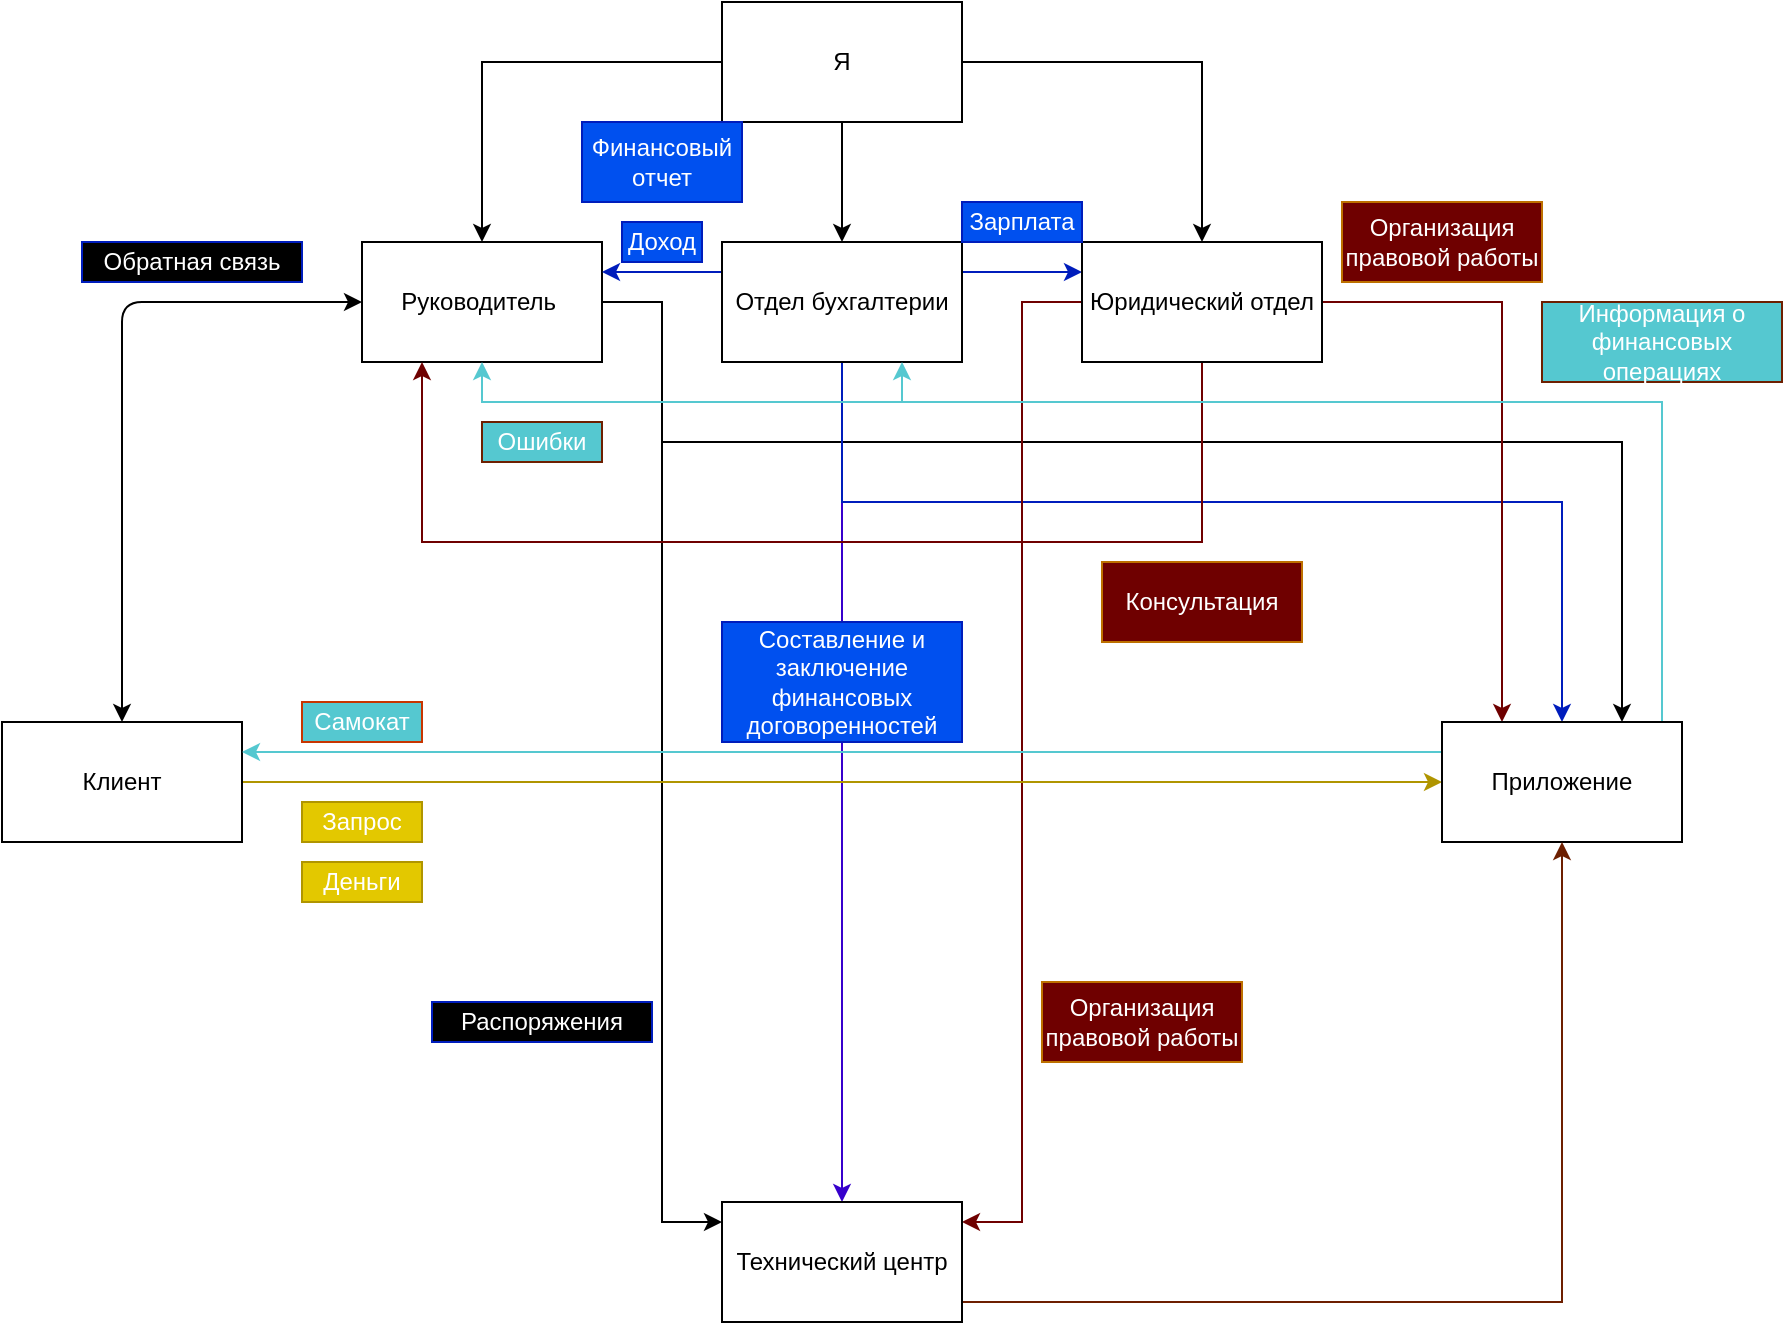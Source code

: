 <mxfile version="13.9.6" type="github">
  <diagram id="vhNA32yhA7gt9Mvv8yJN" name="Страница 1">
    <mxGraphModel dx="2249" dy="705" grid="1" gridSize="10" guides="1" tooltips="1" connect="1" arrows="1" fold="1" page="1" pageScale="1" pageWidth="827" pageHeight="1169" math="0" shadow="0">
      <root>
        <mxCell id="0" />
        <mxCell id="1" parent="0" />
        <mxCell id="5R2O_VC241QUrDr7r4t_-8" style="edgeStyle=orthogonalEdgeStyle;rounded=0;orthogonalLoop=1;jettySize=auto;html=1;entryX=0.5;entryY=0;entryDx=0;entryDy=0;" parent="1" source="5R2O_VC241QUrDr7r4t_-1" target="5R2O_VC241QUrDr7r4t_-2" edge="1">
          <mxGeometry relative="1" as="geometry" />
        </mxCell>
        <mxCell id="5R2O_VC241QUrDr7r4t_-9" style="edgeStyle=orthogonalEdgeStyle;rounded=0;orthogonalLoop=1;jettySize=auto;html=1;entryX=0.5;entryY=0;entryDx=0;entryDy=0;" parent="1" source="5R2O_VC241QUrDr7r4t_-1" target="5R2O_VC241QUrDr7r4t_-3" edge="1">
          <mxGeometry relative="1" as="geometry" />
        </mxCell>
        <mxCell id="5R2O_VC241QUrDr7r4t_-10" style="edgeStyle=orthogonalEdgeStyle;rounded=0;orthogonalLoop=1;jettySize=auto;html=1;entryX=0.5;entryY=0;entryDx=0;entryDy=0;" parent="1" source="5R2O_VC241QUrDr7r4t_-1" target="5R2O_VC241QUrDr7r4t_-4" edge="1">
          <mxGeometry relative="1" as="geometry" />
        </mxCell>
        <mxCell id="5R2O_VC241QUrDr7r4t_-1" value="Я" style="rounded=0;whiteSpace=wrap;html=1;" parent="1" vertex="1">
          <mxGeometry x="320" y="40" width="120" height="60" as="geometry" />
        </mxCell>
        <mxCell id="5R2O_VC241QUrDr7r4t_-13" style="edgeStyle=orthogonalEdgeStyle;rounded=0;orthogonalLoop=1;jettySize=auto;html=1;" parent="1" source="5R2O_VC241QUrDr7r4t_-2" target="5R2O_VC241QUrDr7r4t_-7" edge="1">
          <mxGeometry relative="1" as="geometry">
            <Array as="points">
              <mxPoint x="290" y="190" />
              <mxPoint x="290" y="650" />
            </Array>
          </mxGeometry>
        </mxCell>
        <mxCell id="5R2O_VC241QUrDr7r4t_-23" style="edgeStyle=orthogonalEdgeStyle;rounded=0;orthogonalLoop=1;jettySize=auto;html=1;entryX=0.75;entryY=0;entryDx=0;entryDy=0;" parent="1" source="5R2O_VC241QUrDr7r4t_-2" target="5R2O_VC241QUrDr7r4t_-6" edge="1">
          <mxGeometry relative="1" as="geometry">
            <Array as="points">
              <mxPoint x="290" y="190" />
              <mxPoint x="290" y="260" />
              <mxPoint x="770" y="260" />
            </Array>
          </mxGeometry>
        </mxCell>
        <mxCell id="5R2O_VC241QUrDr7r4t_-2" value="Руководитель&amp;nbsp;" style="rounded=0;whiteSpace=wrap;html=1;" parent="1" vertex="1">
          <mxGeometry x="140" y="160" width="120" height="60" as="geometry" />
        </mxCell>
        <mxCell id="5R2O_VC241QUrDr7r4t_-12" style="edgeStyle=orthogonalEdgeStyle;rounded=0;orthogonalLoop=1;jettySize=auto;html=1;entryX=0.5;entryY=0;entryDx=0;entryDy=0;fillColor=#6a00ff;strokeColor=#3700CC;" parent="1" source="5R2O_VC241QUrDr7r4t_-3" target="5R2O_VC241QUrDr7r4t_-7" edge="1">
          <mxGeometry relative="1" as="geometry" />
        </mxCell>
        <mxCell id="5R2O_VC241QUrDr7r4t_-19" style="edgeStyle=orthogonalEdgeStyle;rounded=0;orthogonalLoop=1;jettySize=auto;html=1;entryX=0.5;entryY=0;entryDx=0;entryDy=0;fillColor=#0050ef;strokeColor=#001DBC;" parent="1" source="5R2O_VC241QUrDr7r4t_-3" target="5R2O_VC241QUrDr7r4t_-6" edge="1">
          <mxGeometry relative="1" as="geometry">
            <Array as="points">
              <mxPoint x="380" y="290" />
              <mxPoint x="740" y="290" />
            </Array>
          </mxGeometry>
        </mxCell>
        <mxCell id="5R2O_VC241QUrDr7r4t_-20" style="edgeStyle=orthogonalEdgeStyle;rounded=0;orthogonalLoop=1;jettySize=auto;html=1;entryX=1;entryY=0.25;entryDx=0;entryDy=0;fillColor=#0050ef;strokeColor=#001DBC;" parent="1" source="5R2O_VC241QUrDr7r4t_-3" target="5R2O_VC241QUrDr7r4t_-2" edge="1">
          <mxGeometry relative="1" as="geometry">
            <Array as="points">
              <mxPoint x="310" y="175" />
              <mxPoint x="310" y="175" />
            </Array>
          </mxGeometry>
        </mxCell>
        <mxCell id="5R2O_VC241QUrDr7r4t_-21" style="edgeStyle=orthogonalEdgeStyle;rounded=0;orthogonalLoop=1;jettySize=auto;html=1;entryX=0;entryY=0.25;entryDx=0;entryDy=0;fillColor=#0050ef;strokeColor=#001DBC;" parent="1" source="5R2O_VC241QUrDr7r4t_-3" target="5R2O_VC241QUrDr7r4t_-4" edge="1">
          <mxGeometry relative="1" as="geometry">
            <Array as="points">
              <mxPoint x="460" y="175" />
              <mxPoint x="460" y="175" />
            </Array>
          </mxGeometry>
        </mxCell>
        <mxCell id="5R2O_VC241QUrDr7r4t_-3" value="Отдел бухгалтерии" style="rounded=0;whiteSpace=wrap;html=1;" parent="1" vertex="1">
          <mxGeometry x="320" y="160" width="120" height="60" as="geometry" />
        </mxCell>
        <mxCell id="5R2O_VC241QUrDr7r4t_-11" style="edgeStyle=orthogonalEdgeStyle;rounded=0;orthogonalLoop=1;jettySize=auto;html=1;fillColor=#a20025;strokeColor=#6F0000;" parent="1" source="5R2O_VC241QUrDr7r4t_-4" target="5R2O_VC241QUrDr7r4t_-7" edge="1">
          <mxGeometry relative="1" as="geometry">
            <Array as="points">
              <mxPoint x="470" y="190" />
              <mxPoint x="470" y="650" />
            </Array>
          </mxGeometry>
        </mxCell>
        <mxCell id="5R2O_VC241QUrDr7r4t_-24" style="edgeStyle=orthogonalEdgeStyle;rounded=0;orthogonalLoop=1;jettySize=auto;html=1;entryX=0.25;entryY=0;entryDx=0;entryDy=0;fillColor=#fad7ac;strokeColor=#6F0000;" parent="1" source="5R2O_VC241QUrDr7r4t_-4" target="5R2O_VC241QUrDr7r4t_-6" edge="1">
          <mxGeometry relative="1" as="geometry" />
        </mxCell>
        <mxCell id="z1MQ4k9wcMi4-fj4tBe9-8" style="edgeStyle=orthogonalEdgeStyle;rounded=0;orthogonalLoop=1;jettySize=auto;html=1;strokeColor=#6F0000;entryX=0.25;entryY=1;entryDx=0;entryDy=0;" parent="1" source="5R2O_VC241QUrDr7r4t_-4" target="5R2O_VC241QUrDr7r4t_-2" edge="1">
          <mxGeometry relative="1" as="geometry">
            <mxPoint x="190" y="290" as="targetPoint" />
            <Array as="points">
              <mxPoint x="560" y="310" />
              <mxPoint x="170" y="310" />
            </Array>
          </mxGeometry>
        </mxCell>
        <mxCell id="5R2O_VC241QUrDr7r4t_-4" value="Юридический отдел" style="rounded=0;whiteSpace=wrap;html=1;" parent="1" vertex="1">
          <mxGeometry x="500" y="160" width="120" height="60" as="geometry" />
        </mxCell>
        <mxCell id="5R2O_VC241QUrDr7r4t_-14" style="edgeStyle=orthogonalEdgeStyle;rounded=0;orthogonalLoop=1;jettySize=auto;html=1;entryX=0;entryY=0.5;entryDx=0;entryDy=0;fillColor=#e3c800;strokeColor=#B09500;" parent="1" source="5R2O_VC241QUrDr7r4t_-5" target="5R2O_VC241QUrDr7r4t_-6" edge="1">
          <mxGeometry relative="1" as="geometry" />
        </mxCell>
        <mxCell id="5R2O_VC241QUrDr7r4t_-5" value="Клиент" style="rounded=0;whiteSpace=wrap;html=1;" parent="1" vertex="1">
          <mxGeometry x="-40" y="400" width="120" height="60" as="geometry" />
        </mxCell>
        <mxCell id="5R2O_VC241QUrDr7r4t_-15" style="edgeStyle=orthogonalEdgeStyle;rounded=0;orthogonalLoop=1;jettySize=auto;html=1;entryX=1;entryY=0.25;entryDx=0;entryDy=0;fillColor=#fa6800;strokeColor=#55C8D0;" parent="1" source="5R2O_VC241QUrDr7r4t_-6" target="5R2O_VC241QUrDr7r4t_-5" edge="1">
          <mxGeometry relative="1" as="geometry">
            <Array as="points">
              <mxPoint x="570" y="415" />
              <mxPoint x="570" y="415" />
            </Array>
          </mxGeometry>
        </mxCell>
        <mxCell id="5R2O_VC241QUrDr7r4t_-31" style="edgeStyle=orthogonalEdgeStyle;rounded=0;orthogonalLoop=1;jettySize=auto;html=1;entryX=0.75;entryY=1;entryDx=0;entryDy=0;fillColor=#a0522d;strokeColor=#55C8D0;" parent="1" source="5R2O_VC241QUrDr7r4t_-6" target="5R2O_VC241QUrDr7r4t_-3" edge="1">
          <mxGeometry relative="1" as="geometry">
            <Array as="points">
              <mxPoint x="790" y="240" />
              <mxPoint x="410" y="240" />
            </Array>
          </mxGeometry>
        </mxCell>
        <mxCell id="5R2O_VC241QUrDr7r4t_-32" style="edgeStyle=orthogonalEdgeStyle;rounded=0;orthogonalLoop=1;jettySize=auto;html=1;entryX=0.5;entryY=1;entryDx=0;entryDy=0;fillColor=#a0522d;strokeColor=#55C8D0;" parent="1" source="5R2O_VC241QUrDr7r4t_-6" target="5R2O_VC241QUrDr7r4t_-2" edge="1">
          <mxGeometry relative="1" as="geometry">
            <Array as="points">
              <mxPoint x="790" y="240" />
              <mxPoint x="200" y="240" />
            </Array>
          </mxGeometry>
        </mxCell>
        <mxCell id="5R2O_VC241QUrDr7r4t_-6" value="Приложение" style="rounded=0;whiteSpace=wrap;html=1;" parent="1" vertex="1">
          <mxGeometry x="680" y="400" width="120" height="60" as="geometry" />
        </mxCell>
        <mxCell id="5R2O_VC241QUrDr7r4t_-25" style="edgeStyle=orthogonalEdgeStyle;rounded=0;orthogonalLoop=1;jettySize=auto;html=1;entryX=0.5;entryY=1;entryDx=0;entryDy=0;fillColor=#a0522d;strokeColor=#6D1F00;" parent="1" source="5R2O_VC241QUrDr7r4t_-7" target="5R2O_VC241QUrDr7r4t_-6" edge="1">
          <mxGeometry relative="1" as="geometry">
            <Array as="points">
              <mxPoint x="740" y="690" />
            </Array>
          </mxGeometry>
        </mxCell>
        <mxCell id="5R2O_VC241QUrDr7r4t_-7" value="Технический центр" style="rounded=0;whiteSpace=wrap;html=1;" parent="1" vertex="1">
          <mxGeometry x="320" y="640" width="120" height="60" as="geometry" />
        </mxCell>
        <mxCell id="5R2O_VC241QUrDr7r4t_-26" value="Самокат" style="text;html=1;strokeColor=#C73500;align=center;verticalAlign=middle;whiteSpace=wrap;rounded=0;fontColor=#ffffff;fillColor=#55C8D0;" parent="1" vertex="1">
          <mxGeometry x="110" y="390" width="60" height="20" as="geometry" />
        </mxCell>
        <mxCell id="5R2O_VC241QUrDr7r4t_-27" value="Запрос" style="text;html=1;strokeColor=#B09500;fillColor=#e3c800;align=center;verticalAlign=middle;whiteSpace=wrap;rounded=0;fontColor=#ffffff;" parent="1" vertex="1">
          <mxGeometry x="110" y="440" width="60" height="20" as="geometry" />
        </mxCell>
        <mxCell id="5R2O_VC241QUrDr7r4t_-28" value="Деньги" style="text;html=1;strokeColor=#B09500;fillColor=#e3c800;align=center;verticalAlign=middle;whiteSpace=wrap;rounded=0;fontColor=#ffffff;" parent="1" vertex="1">
          <mxGeometry x="110" y="470" width="60" height="20" as="geometry" />
        </mxCell>
        <mxCell id="5R2O_VC241QUrDr7r4t_-33" value="Доход" style="text;html=1;strokeColor=#001DBC;fillColor=#0050ef;align=center;verticalAlign=middle;whiteSpace=wrap;rounded=0;fontColor=#ffffff;" parent="1" vertex="1">
          <mxGeometry x="270" y="150" width="40" height="20" as="geometry" />
        </mxCell>
        <mxCell id="5R2O_VC241QUrDr7r4t_-34" value="Ошибки" style="text;html=1;strokeColor=#6D1F00;align=center;verticalAlign=middle;whiteSpace=wrap;rounded=0;fontColor=#ffffff;fillColor=#55C8D0;" parent="1" vertex="1">
          <mxGeometry x="200" y="250" width="60" height="20" as="geometry" />
        </mxCell>
        <mxCell id="5R2O_VC241QUrDr7r4t_-35" value="Информация о финансовых операциях" style="text;html=1;strokeColor=#6D1F00;align=center;verticalAlign=middle;whiteSpace=wrap;rounded=0;fontColor=#ffffff;fillColor=#55C8D0;" parent="1" vertex="1">
          <mxGeometry x="730" y="190" width="120" height="40" as="geometry" />
        </mxCell>
        <mxCell id="z1MQ4k9wcMi4-fj4tBe9-2" value="Финансовый отчет" style="text;html=1;strokeColor=#001DBC;fillColor=#0050ef;align=center;verticalAlign=middle;whiteSpace=wrap;rounded=0;fontColor=#ffffff;" parent="1" vertex="1">
          <mxGeometry x="250" y="100" width="80" height="40" as="geometry" />
        </mxCell>
        <mxCell id="z1MQ4k9wcMi4-fj4tBe9-6" value="Организация правовой работы" style="text;html=1;strokeColor=#BD7000;align=center;verticalAlign=middle;whiteSpace=wrap;rounded=0;fontColor=#ffffff;fillColor=#6F0000;" parent="1" vertex="1">
          <mxGeometry x="630" y="140" width="100" height="40" as="geometry" />
        </mxCell>
        <mxCell id="z1MQ4k9wcMi4-fj4tBe9-9" value="Обратная связь" style="text;html=1;strokeColor=#001DBC;align=center;verticalAlign=middle;whiteSpace=wrap;rounded=0;fontColor=#ffffff;fillColor=#000000;" parent="1" vertex="1">
          <mxGeometry y="160" width="110" height="20" as="geometry" />
        </mxCell>
        <mxCell id="z1MQ4k9wcMi4-fj4tBe9-10" value="" style="endArrow=classic;startArrow=classic;html=1;entryX=0;entryY=0.5;entryDx=0;entryDy=0;exitX=0.5;exitY=0;exitDx=0;exitDy=0;" parent="1" source="5R2O_VC241QUrDr7r4t_-5" target="5R2O_VC241QUrDr7r4t_-2" edge="1">
          <mxGeometry width="50" height="50" relative="1" as="geometry">
            <mxPoint x="10" y="390" as="sourcePoint" />
            <mxPoint x="60" y="340" as="targetPoint" />
            <Array as="points">
              <mxPoint x="20" y="190" />
            </Array>
          </mxGeometry>
        </mxCell>
        <mxCell id="z1MQ4k9wcMi4-fj4tBe9-11" value="Составление и заключение финансовых договоренностей" style="text;html=1;strokeColor=#001DBC;fillColor=#0050ef;align=center;verticalAlign=middle;whiteSpace=wrap;rounded=0;fontColor=#ffffff;" parent="1" vertex="1">
          <mxGeometry x="320" y="350" width="120" height="60" as="geometry" />
        </mxCell>
        <mxCell id="z1MQ4k9wcMi4-fj4tBe9-12" value="Консультация" style="text;html=1;strokeColor=#BD7000;align=center;verticalAlign=middle;whiteSpace=wrap;rounded=0;fontColor=#ffffff;fillColor=#6F0000;" parent="1" vertex="1">
          <mxGeometry x="510" y="320" width="100" height="40" as="geometry" />
        </mxCell>
        <mxCell id="z1MQ4k9wcMi4-fj4tBe9-13" value="Организация правовой работы" style="text;html=1;strokeColor=#BD7000;align=center;verticalAlign=middle;whiteSpace=wrap;rounded=0;fontColor=#ffffff;fillColor=#6F0000;" parent="1" vertex="1">
          <mxGeometry x="480" y="530" width="100" height="40" as="geometry" />
        </mxCell>
        <mxCell id="z1MQ4k9wcMi4-fj4tBe9-14" value="Распоряжения" style="text;html=1;strokeColor=#001DBC;align=center;verticalAlign=middle;whiteSpace=wrap;rounded=0;fontColor=#ffffff;fillColor=#000000;" parent="1" vertex="1">
          <mxGeometry x="175" y="540" width="110" height="20" as="geometry" />
        </mxCell>
        <mxCell id="z1MQ4k9wcMi4-fj4tBe9-16" value="Зарплата" style="text;html=1;strokeColor=#001DBC;fillColor=#0050ef;align=center;verticalAlign=middle;whiteSpace=wrap;rounded=0;fontColor=#ffffff;" parent="1" vertex="1">
          <mxGeometry x="440" y="140" width="60" height="20" as="geometry" />
        </mxCell>
      </root>
    </mxGraphModel>
  </diagram>
</mxfile>
